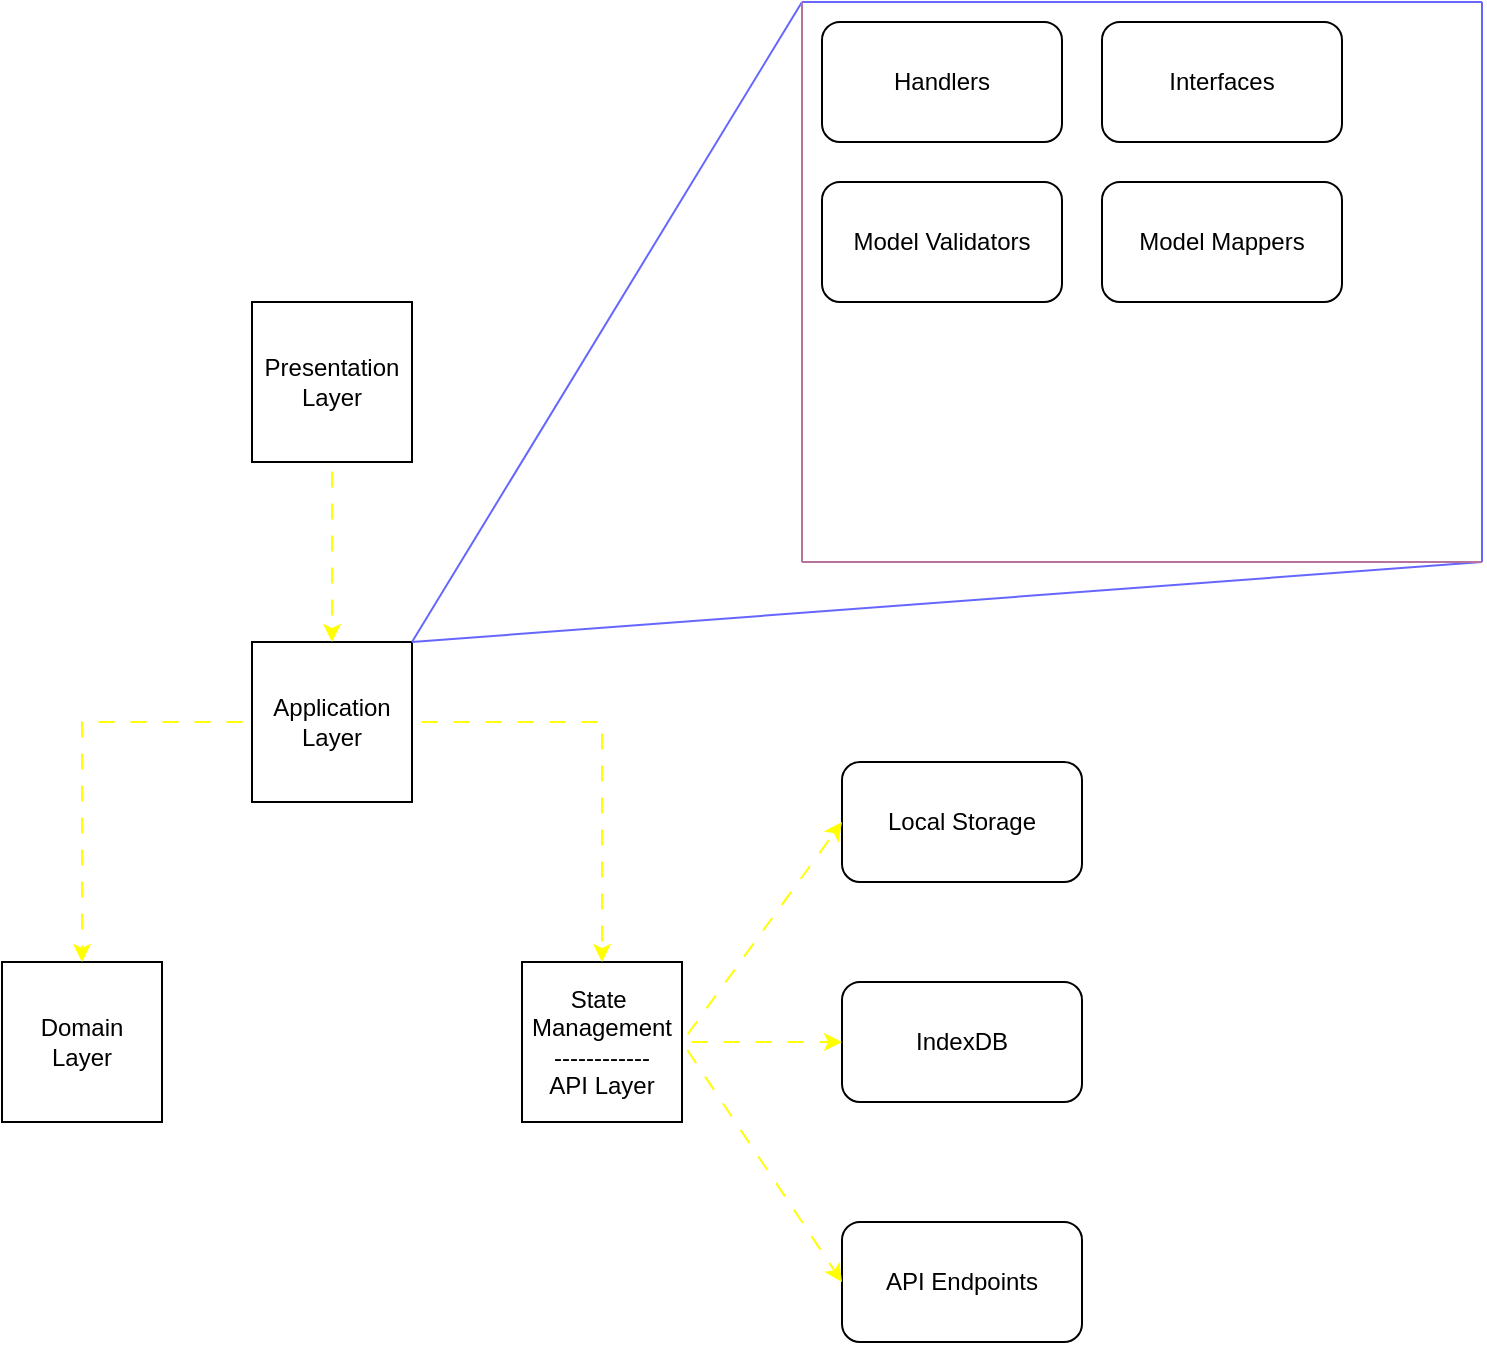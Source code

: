 <mxfile version="26.2.15">
  <diagram name="Page-1" id="AmbkzLcin1dmVTFJVsqT">
    <mxGraphModel dx="2431" dy="1413" grid="1" gridSize="10" guides="1" tooltips="1" connect="1" arrows="1" fold="1" page="1" pageScale="1" pageWidth="850" pageHeight="1100" math="0" shadow="0">
      <root>
        <mxCell id="0" />
        <mxCell id="1" parent="0" />
        <mxCell id="Cysnax2tPpi3eK0t_XXS-1" value="Presentation&lt;div&gt;Layer&lt;/div&gt;" style="whiteSpace=wrap;html=1;aspect=fixed;" vertex="1" parent="1">
          <mxGeometry x="605" y="310" width="80" height="80" as="geometry" />
        </mxCell>
        <mxCell id="Cysnax2tPpi3eK0t_XXS-3" value="State&amp;nbsp;&lt;div&gt;Management&lt;/div&gt;&lt;div&gt;------------&lt;/div&gt;&lt;div&gt;API Layer&lt;/div&gt;" style="whiteSpace=wrap;html=1;aspect=fixed;" vertex="1" parent="1">
          <mxGeometry x="740" y="640" width="80" height="80" as="geometry" />
        </mxCell>
        <mxCell id="Cysnax2tPpi3eK0t_XXS-4" value="Application&lt;div&gt;Layer&lt;/div&gt;" style="whiteSpace=wrap;html=1;aspect=fixed;" vertex="1" parent="1">
          <mxGeometry x="605" y="480" width="80" height="80" as="geometry" />
        </mxCell>
        <mxCell id="Cysnax2tPpi3eK0t_XXS-5" value="Domain&lt;div&gt;Layer&lt;/div&gt;" style="whiteSpace=wrap;html=1;aspect=fixed;" vertex="1" parent="1">
          <mxGeometry x="480" y="640" width="80" height="80" as="geometry" />
        </mxCell>
        <mxCell id="Cysnax2tPpi3eK0t_XXS-7" value="" style="endArrow=classic;html=1;rounded=0;exitX=0.5;exitY=1;exitDx=0;exitDy=0;entryX=0.5;entryY=0;entryDx=0;entryDy=0;flowAnimation=1;strokeColor=#FFFF00;" edge="1" parent="1" source="Cysnax2tPpi3eK0t_XXS-1" target="Cysnax2tPpi3eK0t_XXS-4">
          <mxGeometry width="50" height="50" relative="1" as="geometry">
            <mxPoint x="785" y="370" as="sourcePoint" />
            <mxPoint x="835" y="320" as="targetPoint" />
            <Array as="points" />
          </mxGeometry>
        </mxCell>
        <mxCell id="Cysnax2tPpi3eK0t_XXS-9" value="" style="endArrow=classic;html=1;rounded=0;exitX=0;exitY=0.5;exitDx=0;exitDy=0;entryX=0.5;entryY=0;entryDx=0;entryDy=0;flowAnimation=1;strokeColor=#FFFF00;" edge="1" parent="1" source="Cysnax2tPpi3eK0t_XXS-4" target="Cysnax2tPpi3eK0t_XXS-5">
          <mxGeometry width="50" height="50" relative="1" as="geometry">
            <mxPoint x="770" y="670" as="sourcePoint" />
            <mxPoint x="820" y="620" as="targetPoint" />
            <Array as="points">
              <mxPoint x="520" y="520" />
            </Array>
          </mxGeometry>
        </mxCell>
        <mxCell id="Cysnax2tPpi3eK0t_XXS-10" value="" style="endArrow=classic;html=1;rounded=0;exitX=1;exitY=0.5;exitDx=0;exitDy=0;entryX=0.5;entryY=0;entryDx=0;entryDy=0;flowAnimation=1;strokeColor=#FFFF00;" edge="1" parent="1" source="Cysnax2tPpi3eK0t_XXS-4" target="Cysnax2tPpi3eK0t_XXS-3">
          <mxGeometry width="50" height="50" relative="1" as="geometry">
            <mxPoint x="820" y="510" as="sourcePoint" />
            <mxPoint x="870" y="460" as="targetPoint" />
            <Array as="points">
              <mxPoint x="780" y="520" />
            </Array>
          </mxGeometry>
        </mxCell>
        <mxCell id="Cysnax2tPpi3eK0t_XXS-11" value="Local Storage" style="rounded=1;whiteSpace=wrap;html=1;" vertex="1" parent="1">
          <mxGeometry x="900" y="540" width="120" height="60" as="geometry" />
        </mxCell>
        <mxCell id="Cysnax2tPpi3eK0t_XXS-12" value="IndexDB" style="rounded=1;whiteSpace=wrap;html=1;" vertex="1" parent="1">
          <mxGeometry x="900" y="650" width="120" height="60" as="geometry" />
        </mxCell>
        <mxCell id="Cysnax2tPpi3eK0t_XXS-13" value="API Endpoints" style="rounded=1;whiteSpace=wrap;html=1;" vertex="1" parent="1">
          <mxGeometry x="900" y="770" width="120" height="60" as="geometry" />
        </mxCell>
        <mxCell id="Cysnax2tPpi3eK0t_XXS-14" value="" style="endArrow=classic;html=1;rounded=0;exitX=1;exitY=0.5;exitDx=0;exitDy=0;entryX=0;entryY=0.5;entryDx=0;entryDy=0;flowAnimation=1;strokeColor=#FFFF00;" edge="1" parent="1" source="Cysnax2tPpi3eK0t_XXS-3" target="Cysnax2tPpi3eK0t_XXS-11">
          <mxGeometry width="50" height="50" relative="1" as="geometry">
            <mxPoint x="820" y="680" as="sourcePoint" />
            <mxPoint x="870" y="630" as="targetPoint" />
          </mxGeometry>
        </mxCell>
        <mxCell id="Cysnax2tPpi3eK0t_XXS-15" value="" style="endArrow=classic;html=1;rounded=0;entryX=0;entryY=0.5;entryDx=0;entryDy=0;flowAnimation=1;strokeColor=#FFFF00;" edge="1" parent="1" target="Cysnax2tPpi3eK0t_XXS-12">
          <mxGeometry width="50" height="50" relative="1" as="geometry">
            <mxPoint x="820" y="680" as="sourcePoint" />
            <mxPoint x="910" y="580" as="targetPoint" />
          </mxGeometry>
        </mxCell>
        <mxCell id="Cysnax2tPpi3eK0t_XXS-16" value="" style="endArrow=classic;html=1;rounded=0;exitX=1;exitY=0.5;exitDx=0;exitDy=0;entryX=0;entryY=0.5;entryDx=0;entryDy=0;flowAnimation=1;strokeColor=#FFFF00;" edge="1" parent="1" source="Cysnax2tPpi3eK0t_XXS-3" target="Cysnax2tPpi3eK0t_XXS-13">
          <mxGeometry width="50" height="50" relative="1" as="geometry">
            <mxPoint x="830" y="690" as="sourcePoint" />
            <mxPoint x="910" y="580" as="targetPoint" />
          </mxGeometry>
        </mxCell>
        <mxCell id="Cysnax2tPpi3eK0t_XXS-18" value="" style="endArrow=none;html=1;rounded=0;entryX=0;entryY=0;entryDx=0;entryDy=0;exitX=1;exitY=0;exitDx=0;exitDy=0;strokeColor=#6666FF;" edge="1" parent="1" source="Cysnax2tPpi3eK0t_XXS-4">
          <mxGeometry width="50" height="50" relative="1" as="geometry">
            <mxPoint x="690" y="480" as="sourcePoint" />
            <mxPoint x="880" y="160" as="targetPoint" />
          </mxGeometry>
        </mxCell>
        <mxCell id="Cysnax2tPpi3eK0t_XXS-19" value="" style="endArrow=none;html=1;rounded=0;exitX=1;exitY=0;exitDx=0;exitDy=0;entryX=1;entryY=1;entryDx=0;entryDy=0;strokeColor=#6666FF;" edge="1" parent="1" source="Cysnax2tPpi3eK0t_XXS-4">
          <mxGeometry width="50" height="50" relative="1" as="geometry">
            <mxPoint x="720" y="490" as="sourcePoint" />
            <mxPoint x="1220" y="440" as="targetPoint" />
          </mxGeometry>
        </mxCell>
        <mxCell id="Cysnax2tPpi3eK0t_XXS-20" value="" style="endArrow=none;html=1;rounded=0;exitX=0;exitY=0;exitDx=0;exitDy=0;entryX=1;entryY=0;entryDx=0;entryDy=0;strokeColor=#6666FF;" edge="1" parent="1">
          <mxGeometry width="50" height="50" relative="1" as="geometry">
            <mxPoint x="880" y="160" as="sourcePoint" />
            <mxPoint x="1220" y="160" as="targetPoint" />
          </mxGeometry>
        </mxCell>
        <mxCell id="Cysnax2tPpi3eK0t_XXS-21" value="" style="endArrow=none;html=1;rounded=0;entryX=1;entryY=0;entryDx=0;entryDy=0;exitX=1;exitY=1;exitDx=0;exitDy=0;strokeColor=#6666FF;" edge="1" parent="1">
          <mxGeometry width="50" height="50" relative="1" as="geometry">
            <mxPoint x="1220" y="440" as="sourcePoint" />
            <mxPoint x="1220" y="160" as="targetPoint" />
          </mxGeometry>
        </mxCell>
        <mxCell id="Cysnax2tPpi3eK0t_XXS-22" value="" style="endArrow=none;html=1;rounded=0;strokeColor=#B5739D;" edge="1" parent="1">
          <mxGeometry width="50" height="50" relative="1" as="geometry">
            <mxPoint x="880" y="440" as="sourcePoint" />
            <mxPoint x="880" y="160" as="targetPoint" />
          </mxGeometry>
        </mxCell>
        <mxCell id="Cysnax2tPpi3eK0t_XXS-23" value="" style="endArrow=none;html=1;rounded=0;strokeColor=#B5739D;" edge="1" parent="1">
          <mxGeometry width="50" height="50" relative="1" as="geometry">
            <mxPoint x="880" y="440" as="sourcePoint" />
            <mxPoint x="1220" y="440" as="targetPoint" />
          </mxGeometry>
        </mxCell>
        <mxCell id="Cysnax2tPpi3eK0t_XXS-24" value="Handlers" style="rounded=1;whiteSpace=wrap;html=1;" vertex="1" parent="1">
          <mxGeometry x="890" y="170" width="120" height="60" as="geometry" />
        </mxCell>
        <mxCell id="Cysnax2tPpi3eK0t_XXS-25" value="Interfaces" style="rounded=1;whiteSpace=wrap;html=1;" vertex="1" parent="1">
          <mxGeometry x="1030" y="170" width="120" height="60" as="geometry" />
        </mxCell>
        <mxCell id="Cysnax2tPpi3eK0t_XXS-28" value="Model Mappers" style="rounded=1;whiteSpace=wrap;html=1;" vertex="1" parent="1">
          <mxGeometry x="1030" y="250" width="120" height="60" as="geometry" />
        </mxCell>
        <mxCell id="Cysnax2tPpi3eK0t_XXS-29" value="Model Validators" style="rounded=1;whiteSpace=wrap;html=1;" vertex="1" parent="1">
          <mxGeometry x="890" y="250" width="120" height="60" as="geometry" />
        </mxCell>
      </root>
    </mxGraphModel>
  </diagram>
</mxfile>
